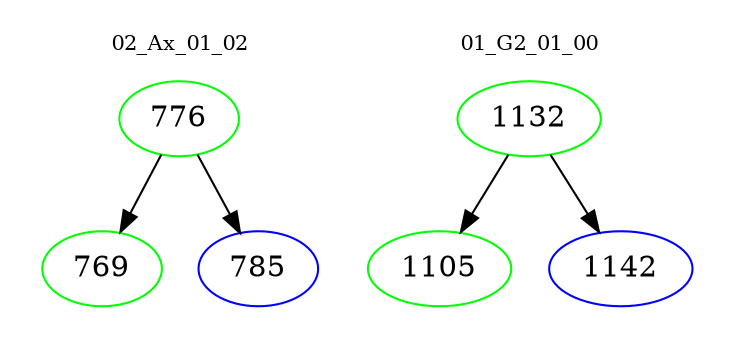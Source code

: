 digraph{
subgraph cluster_0 {
color = white
label = "02_Ax_01_02";
fontsize=10;
T0_776 [label="776", color="green"]
T0_776 -> T0_769 [color="black"]
T0_769 [label="769", color="green"]
T0_776 -> T0_785 [color="black"]
T0_785 [label="785", color="blue"]
}
subgraph cluster_1 {
color = white
label = "01_G2_01_00";
fontsize=10;
T1_1132 [label="1132", color="green"]
T1_1132 -> T1_1105 [color="black"]
T1_1105 [label="1105", color="green"]
T1_1132 -> T1_1142 [color="black"]
T1_1142 [label="1142", color="blue"]
}
}
